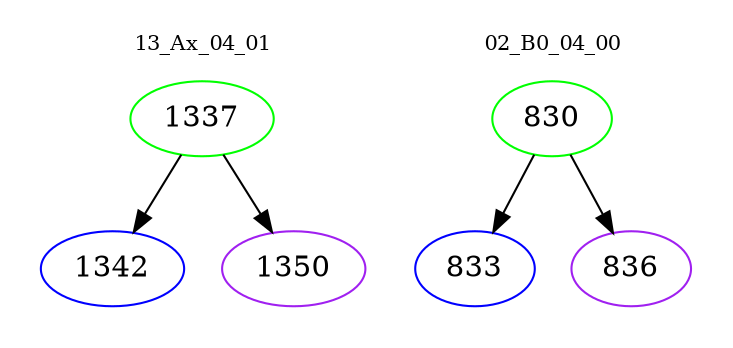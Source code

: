 digraph{
subgraph cluster_0 {
color = white
label = "13_Ax_04_01";
fontsize=10;
T0_1337 [label="1337", color="green"]
T0_1337 -> T0_1342 [color="black"]
T0_1342 [label="1342", color="blue"]
T0_1337 -> T0_1350 [color="black"]
T0_1350 [label="1350", color="purple"]
}
subgraph cluster_1 {
color = white
label = "02_B0_04_00";
fontsize=10;
T1_830 [label="830", color="green"]
T1_830 -> T1_833 [color="black"]
T1_833 [label="833", color="blue"]
T1_830 -> T1_836 [color="black"]
T1_836 [label="836", color="purple"]
}
}

